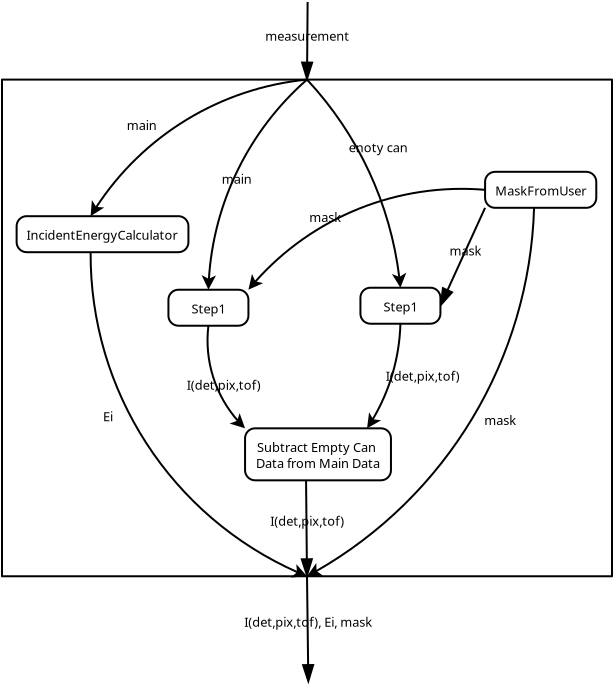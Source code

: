 <?xml version="1.0" encoding="UTF-8"?>
<dia:diagram xmlns:dia="http://www.lysator.liu.se/~alla/dia/">
  <dia:layer name="Background" visible="true">
    <dia:object type="Standard - Box" version="0" id="O0">
      <dia:attribute name="obj_pos">
        <dia:point val="2.195,-8.013"/>
      </dia:attribute>
      <dia:attribute name="obj_bb">
        <dia:rectangle val="2.145,-8.063;32.745,16.871"/>
      </dia:attribute>
      <dia:attribute name="elem_corner">
        <dia:point val="2.195,-8.013"/>
      </dia:attribute>
      <dia:attribute name="elem_width">
        <dia:real val="30.5"/>
      </dia:attribute>
      <dia:attribute name="elem_height">
        <dia:real val="24.834"/>
      </dia:attribute>
      <dia:attribute name="show_background">
        <dia:boolean val="false"/>
      </dia:attribute>
      <dia:attribute name="corner_radius">
        <dia:real val="1.175e-39"/>
      </dia:attribute>
    </dia:object>
    <dia:object type="UML - State" version="0" id="O1">
      <dia:attribute name="obj_pos">
        <dia:point val="2.926,-1.184"/>
      </dia:attribute>
      <dia:attribute name="obj_bb">
        <dia:rectangle val="2.926,-1.184;10.326,0.616"/>
      </dia:attribute>
      <dia:attribute name="elem_corner">
        <dia:point val="2.926,-1.184"/>
      </dia:attribute>
      <dia:attribute name="elem_width">
        <dia:real val="7.4"/>
      </dia:attribute>
      <dia:attribute name="elem_height">
        <dia:real val="1.8"/>
      </dia:attribute>
      <dia:attribute name="line_colour">
        <dia:color val="#000000"/>
      </dia:attribute>
      <dia:attribute name="fill_colour">
        <dia:color val="#ffffff"/>
      </dia:attribute>
      <dia:attribute name="text">
        <dia:composite type="text">
          <dia:attribute name="string">
            <dia:string>#IncidentEnergyCalculator#</dia:string>
          </dia:attribute>
          <dia:attribute name="font">
            <dia:font family="sans" style="0" name="Helvetica"/>
          </dia:attribute>
          <dia:attribute name="height">
            <dia:real val="0.8"/>
          </dia:attribute>
          <dia:attribute name="pos">
            <dia:point val="6.626,-0.134"/>
          </dia:attribute>
          <dia:attribute name="color">
            <dia:color val="#000000"/>
          </dia:attribute>
          <dia:attribute name="alignment">
            <dia:enum val="1"/>
          </dia:attribute>
        </dia:composite>
      </dia:attribute>
    </dia:object>
    <dia:object type="UML - State" version="0" id="O2">
      <dia:attribute name="obj_pos">
        <dia:point val="26.349,-3.401"/>
      </dia:attribute>
      <dia:attribute name="obj_bb">
        <dia:rectangle val="26.349,-3.401;31.249,-1.601"/>
      </dia:attribute>
      <dia:attribute name="elem_corner">
        <dia:point val="26.349,-3.401"/>
      </dia:attribute>
      <dia:attribute name="elem_width">
        <dia:real val="4.9"/>
      </dia:attribute>
      <dia:attribute name="elem_height">
        <dia:real val="1.8"/>
      </dia:attribute>
      <dia:attribute name="line_colour">
        <dia:color val="#000000"/>
      </dia:attribute>
      <dia:attribute name="fill_colour">
        <dia:color val="#ffffff"/>
      </dia:attribute>
      <dia:attribute name="text">
        <dia:composite type="text">
          <dia:attribute name="string">
            <dia:string>#MaskFromUser#</dia:string>
          </dia:attribute>
          <dia:attribute name="font">
            <dia:font family="sans" style="0" name="Helvetica"/>
          </dia:attribute>
          <dia:attribute name="height">
            <dia:real val="0.8"/>
          </dia:attribute>
          <dia:attribute name="pos">
            <dia:point val="28.799,-2.351"/>
          </dia:attribute>
          <dia:attribute name="color">
            <dia:color val="#000000"/>
          </dia:attribute>
          <dia:attribute name="alignment">
            <dia:enum val="1"/>
          </dia:attribute>
        </dia:composite>
      </dia:attribute>
    </dia:object>
    <dia:object type="UML - State" version="0" id="O3">
      <dia:attribute name="obj_pos">
        <dia:point val="14.348,9.423"/>
      </dia:attribute>
      <dia:attribute name="obj_bb">
        <dia:rectangle val="14.348,9.423;20.448,12.023"/>
      </dia:attribute>
      <dia:attribute name="elem_corner">
        <dia:point val="14.348,9.423"/>
      </dia:attribute>
      <dia:attribute name="elem_width">
        <dia:real val="6.1"/>
      </dia:attribute>
      <dia:attribute name="elem_height">
        <dia:real val="2.6"/>
      </dia:attribute>
      <dia:attribute name="line_colour">
        <dia:color val="#000000"/>
      </dia:attribute>
      <dia:attribute name="fill_colour">
        <dia:color val="#ffffff"/>
      </dia:attribute>
      <dia:attribute name="text">
        <dia:composite type="text">
          <dia:attribute name="string">
            <dia:string>#Subtract Empty Can 
Data from Main Data#</dia:string>
          </dia:attribute>
          <dia:attribute name="font">
            <dia:font family="sans" style="0" name="Helvetica"/>
          </dia:attribute>
          <dia:attribute name="height">
            <dia:real val="0.8"/>
          </dia:attribute>
          <dia:attribute name="pos">
            <dia:point val="17.398,10.473"/>
          </dia:attribute>
          <dia:attribute name="color">
            <dia:color val="#000000"/>
          </dia:attribute>
          <dia:attribute name="alignment">
            <dia:enum val="1"/>
          </dia:attribute>
        </dia:composite>
      </dia:attribute>
    </dia:object>
    <dia:object type="UML - Message" version="0" id="O4">
      <dia:attribute name="obj_pos">
        <dia:point val="26.349,-1.601"/>
      </dia:attribute>
      <dia:attribute name="obj_bb">
        <dia:rectangle val="23.731,-1.667;26.415,3.505"/>
      </dia:attribute>
      <dia:attribute name="conn_endpoints">
        <dia:point val="26.349,-1.601"/>
        <dia:point val="24.116,3.293"/>
      </dia:attribute>
      <dia:attribute name="line_colour">
        <dia:color val="#000000"/>
      </dia:attribute>
      <dia:attribute name="text">
        <dia:string>#mask#</dia:string>
      </dia:attribute>
      <dia:attribute name="type">
        <dia:enum val="0"/>
      </dia:attribute>
      <dia:attribute name="text_pos">
        <dia:point val="25.37,0.779"/>
      </dia:attribute>
      <dia:connections>
        <dia:connection handle="0" to="O2" connection="5"/>
        <dia:connection handle="1" to="O13" connection="4"/>
      </dia:connections>
    </dia:object>
    <dia:object type="Standard - Arc" version="0" id="O5">
      <dia:attribute name="obj_pos">
        <dia:point val="17.445,-8.013"/>
      </dia:attribute>
      <dia:attribute name="obj_bb">
        <dia:rectangle val="12.042,-8.08;17.512,2.751"/>
      </dia:attribute>
      <dia:attribute name="conn_endpoints">
        <dia:point val="17.445,-8.013"/>
        <dia:point val="12.516,2.493"/>
      </dia:attribute>
      <dia:attribute name="curve_distance">
        <dia:real val="1.215"/>
      </dia:attribute>
      <dia:attribute name="end_arrow">
        <dia:enum val="22"/>
      </dia:attribute>
      <dia:attribute name="end_arrow_length">
        <dia:real val="0.5"/>
      </dia:attribute>
      <dia:attribute name="end_arrow_width">
        <dia:real val="0.5"/>
      </dia:attribute>
      <dia:connections>
        <dia:connection handle="0" to="O0" connection="1"/>
        <dia:connection handle="1" to="O12" connection="1"/>
      </dia:connections>
    </dia:object>
    <dia:object type="Standard - Text" version="0" id="O6">
      <dia:attribute name="obj_pos">
        <dia:point val="13.182,-2.804"/>
      </dia:attribute>
      <dia:attribute name="obj_bb">
        <dia:rectangle val="13.182,-3.371;14.4,-2.369"/>
      </dia:attribute>
      <dia:attribute name="text">
        <dia:composite type="text">
          <dia:attribute name="string">
            <dia:string>#main#</dia:string>
          </dia:attribute>
          <dia:attribute name="font">
            <dia:font family="sans" style="0" name="Helvetica"/>
          </dia:attribute>
          <dia:attribute name="height">
            <dia:real val="0.8"/>
          </dia:attribute>
          <dia:attribute name="pos">
            <dia:point val="13.182,-2.804"/>
          </dia:attribute>
          <dia:attribute name="color">
            <dia:color val="#000000"/>
          </dia:attribute>
          <dia:attribute name="alignment">
            <dia:enum val="0"/>
          </dia:attribute>
        </dia:composite>
      </dia:attribute>
    </dia:object>
    <dia:object type="Standard - Arc" version="0" id="O7">
      <dia:attribute name="obj_pos">
        <dia:point val="17.445,-8.013"/>
      </dia:attribute>
      <dia:attribute name="obj_bb">
        <dia:rectangle val="17.379,-8.08;22.593,2.644"/>
      </dia:attribute>
      <dia:attribute name="conn_endpoints">
        <dia:point val="17.445,-8.013"/>
        <dia:point val="22.116,2.393"/>
      </dia:attribute>
      <dia:attribute name="curve_distance">
        <dia:real val="-0.947"/>
      </dia:attribute>
      <dia:attribute name="end_arrow">
        <dia:enum val="22"/>
      </dia:attribute>
      <dia:attribute name="end_arrow_length">
        <dia:real val="0.5"/>
      </dia:attribute>
      <dia:attribute name="end_arrow_width">
        <dia:real val="0.5"/>
      </dia:attribute>
      <dia:connections>
        <dia:connection handle="0" to="O0" connection="1"/>
        <dia:connection handle="1" to="O13" connection="1"/>
      </dia:connections>
    </dia:object>
    <dia:object type="Standard - Text" version="0" id="O8">
      <dia:attribute name="obj_pos">
        <dia:point val="19.527,-4.379"/>
      </dia:attribute>
      <dia:attribute name="obj_bb">
        <dia:rectangle val="19.527,-4.946;21.945,-3.944"/>
      </dia:attribute>
      <dia:attribute name="text">
        <dia:composite type="text">
          <dia:attribute name="string">
            <dia:string>#enoty can#</dia:string>
          </dia:attribute>
          <dia:attribute name="font">
            <dia:font family="sans" style="0" name="Helvetica"/>
          </dia:attribute>
          <dia:attribute name="height">
            <dia:real val="0.8"/>
          </dia:attribute>
          <dia:attribute name="pos">
            <dia:point val="19.527,-4.379"/>
          </dia:attribute>
          <dia:attribute name="color">
            <dia:color val="#000000"/>
          </dia:attribute>
          <dia:attribute name="alignment">
            <dia:enum val="0"/>
          </dia:attribute>
        </dia:composite>
      </dia:attribute>
    </dia:object>
    <dia:object type="Standard - Arc" version="0" id="O9">
      <dia:attribute name="obj_pos">
        <dia:point val="12.516,4.293"/>
      </dia:attribute>
      <dia:attribute name="obj_bb">
        <dia:rectangle val="12.421,4.229;14.836,9.638"/>
      </dia:attribute>
      <dia:attribute name="conn_endpoints">
        <dia:point val="12.516,4.293"/>
        <dia:point val="14.348,9.423"/>
      </dia:attribute>
      <dia:attribute name="curve_distance">
        <dia:real val="0.644"/>
      </dia:attribute>
      <dia:attribute name="end_arrow">
        <dia:enum val="22"/>
      </dia:attribute>
      <dia:attribute name="end_arrow_length">
        <dia:real val="0.5"/>
      </dia:attribute>
      <dia:attribute name="end_arrow_width">
        <dia:real val="0.5"/>
      </dia:attribute>
      <dia:connections>
        <dia:connection handle="0" to="O12" connection="6"/>
        <dia:connection handle="1" to="O3" connection="0"/>
      </dia:connections>
    </dia:object>
    <dia:object type="Standard - Arc" version="0" id="O10">
      <dia:attribute name="obj_pos">
        <dia:point val="17.445,-8.013"/>
      </dia:attribute>
      <dia:attribute name="obj_bb">
        <dia:rectangle val="6.317,-8.082;17.514,-0.734"/>
      </dia:attribute>
      <dia:attribute name="conn_endpoints">
        <dia:point val="17.445,-8.013"/>
        <dia:point val="6.626,-1.184"/>
      </dia:attribute>
      <dia:attribute name="curve_distance">
        <dia:real val="1.519"/>
      </dia:attribute>
      <dia:attribute name="end_arrow">
        <dia:enum val="22"/>
      </dia:attribute>
      <dia:attribute name="end_arrow_length">
        <dia:real val="0.5"/>
      </dia:attribute>
      <dia:attribute name="end_arrow_width">
        <dia:real val="0.5"/>
      </dia:attribute>
      <dia:connections>
        <dia:connection handle="0" to="O0" connection="1"/>
        <dia:connection handle="1" to="O1" connection="1"/>
      </dia:connections>
    </dia:object>
    <dia:object type="Standard - Text" version="0" id="O11">
      <dia:attribute name="obj_pos">
        <dia:point val="8.435,-5.493"/>
      </dia:attribute>
      <dia:attribute name="obj_bb">
        <dia:rectangle val="8.435,-6.061;9.652,-5.058"/>
      </dia:attribute>
      <dia:attribute name="text">
        <dia:composite type="text">
          <dia:attribute name="string">
            <dia:string>#main#</dia:string>
          </dia:attribute>
          <dia:attribute name="font">
            <dia:font family="sans" style="0" name="Helvetica"/>
          </dia:attribute>
          <dia:attribute name="height">
            <dia:real val="0.8"/>
          </dia:attribute>
          <dia:attribute name="pos">
            <dia:point val="8.435,-5.493"/>
          </dia:attribute>
          <dia:attribute name="color">
            <dia:color val="#000000"/>
          </dia:attribute>
          <dia:attribute name="alignment">
            <dia:enum val="0"/>
          </dia:attribute>
        </dia:composite>
      </dia:attribute>
    </dia:object>
    <dia:object type="UML - State" version="0" id="O12">
      <dia:attribute name="obj_pos">
        <dia:point val="10.516,2.493"/>
      </dia:attribute>
      <dia:attribute name="obj_bb">
        <dia:rectangle val="10.516,2.493;14.516,4.293"/>
      </dia:attribute>
      <dia:attribute name="elem_corner">
        <dia:point val="10.516,2.493"/>
      </dia:attribute>
      <dia:attribute name="elem_width">
        <dia:real val="4"/>
      </dia:attribute>
      <dia:attribute name="elem_height">
        <dia:real val="1.8"/>
      </dia:attribute>
      <dia:attribute name="line_colour">
        <dia:color val="#000000"/>
      </dia:attribute>
      <dia:attribute name="fill_colour">
        <dia:color val="#ffffff"/>
      </dia:attribute>
      <dia:attribute name="text">
        <dia:composite type="text">
          <dia:attribute name="string">
            <dia:string>#Step1#</dia:string>
          </dia:attribute>
          <dia:attribute name="font">
            <dia:font family="sans" style="0" name="Helvetica"/>
          </dia:attribute>
          <dia:attribute name="height">
            <dia:real val="0.8"/>
          </dia:attribute>
          <dia:attribute name="pos">
            <dia:point val="12.516,3.543"/>
          </dia:attribute>
          <dia:attribute name="color">
            <dia:color val="#000000"/>
          </dia:attribute>
          <dia:attribute name="alignment">
            <dia:enum val="1"/>
          </dia:attribute>
        </dia:composite>
      </dia:attribute>
    </dia:object>
    <dia:object type="UML - State" version="0" id="O13">
      <dia:attribute name="obj_pos">
        <dia:point val="20.116,2.393"/>
      </dia:attribute>
      <dia:attribute name="obj_bb">
        <dia:rectangle val="20.116,2.393;24.116,4.193"/>
      </dia:attribute>
      <dia:attribute name="elem_corner">
        <dia:point val="20.116,2.393"/>
      </dia:attribute>
      <dia:attribute name="elem_width">
        <dia:real val="4"/>
      </dia:attribute>
      <dia:attribute name="elem_height">
        <dia:real val="1.8"/>
      </dia:attribute>
      <dia:attribute name="line_colour">
        <dia:color val="#000000"/>
      </dia:attribute>
      <dia:attribute name="fill_colour">
        <dia:color val="#ffffff"/>
      </dia:attribute>
      <dia:attribute name="text">
        <dia:composite type="text">
          <dia:attribute name="string">
            <dia:string>#Step1#</dia:string>
          </dia:attribute>
          <dia:attribute name="font">
            <dia:font family="sans" style="0" name="Helvetica"/>
          </dia:attribute>
          <dia:attribute name="height">
            <dia:real val="0.8"/>
          </dia:attribute>
          <dia:attribute name="pos">
            <dia:point val="22.116,3.443"/>
          </dia:attribute>
          <dia:attribute name="color">
            <dia:color val="#000000"/>
          </dia:attribute>
          <dia:attribute name="alignment">
            <dia:enum val="1"/>
          </dia:attribute>
        </dia:composite>
      </dia:attribute>
    </dia:object>
    <dia:object type="Standard - Arc" version="0" id="O14">
      <dia:attribute name="obj_pos">
        <dia:point val="22.116,4.193"/>
      </dia:attribute>
      <dia:attribute name="obj_bb">
        <dia:rectangle val="19.957,4.131;22.179,9.622"/>
      </dia:attribute>
      <dia:attribute name="conn_endpoints">
        <dia:point val="22.116,4.193"/>
        <dia:point val="20.448,9.423"/>
      </dia:attribute>
      <dia:attribute name="curve_distance">
        <dia:real val="-0.388"/>
      </dia:attribute>
      <dia:attribute name="end_arrow">
        <dia:enum val="22"/>
      </dia:attribute>
      <dia:attribute name="end_arrow_length">
        <dia:real val="0.5"/>
      </dia:attribute>
      <dia:attribute name="end_arrow_width">
        <dia:real val="0.5"/>
      </dia:attribute>
      <dia:connections>
        <dia:connection handle="0" to="O13" connection="6"/>
        <dia:connection handle="1" to="O3" connection="2"/>
      </dia:connections>
    </dia:object>
    <dia:object type="Standard - Text" version="0" id="O15">
      <dia:attribute name="obj_pos">
        <dia:point val="11.435,7.493"/>
      </dia:attribute>
      <dia:attribute name="obj_bb">
        <dia:rectangle val="11.435,6.925;14.602,7.928"/>
      </dia:attribute>
      <dia:attribute name="text">
        <dia:composite type="text">
          <dia:attribute name="string">
            <dia:string>#I(det,pix,tof)#</dia:string>
          </dia:attribute>
          <dia:attribute name="font">
            <dia:font family="sans" style="0" name="Helvetica"/>
          </dia:attribute>
          <dia:attribute name="height">
            <dia:real val="0.8"/>
          </dia:attribute>
          <dia:attribute name="pos">
            <dia:point val="11.435,7.493"/>
          </dia:attribute>
          <dia:attribute name="color">
            <dia:color val="#000000"/>
          </dia:attribute>
          <dia:attribute name="alignment">
            <dia:enum val="0"/>
          </dia:attribute>
        </dia:composite>
      </dia:attribute>
    </dia:object>
    <dia:object type="Standard - Text" version="0" id="O16">
      <dia:attribute name="obj_pos">
        <dia:point val="21.385,7.043"/>
      </dia:attribute>
      <dia:attribute name="obj_bb">
        <dia:rectangle val="21.385,6.475;24.552,7.478"/>
      </dia:attribute>
      <dia:attribute name="text">
        <dia:composite type="text">
          <dia:attribute name="string">
            <dia:string>#I(det,pix,tof)#</dia:string>
          </dia:attribute>
          <dia:attribute name="font">
            <dia:font family="sans" style="0" name="Helvetica"/>
          </dia:attribute>
          <dia:attribute name="height">
            <dia:real val="0.8"/>
          </dia:attribute>
          <dia:attribute name="pos">
            <dia:point val="21.385,7.043"/>
          </dia:attribute>
          <dia:attribute name="color">
            <dia:color val="#000000"/>
          </dia:attribute>
          <dia:attribute name="alignment">
            <dia:enum val="0"/>
          </dia:attribute>
        </dia:composite>
      </dia:attribute>
    </dia:object>
    <dia:object type="UML - Message" version="0" id="O17">
      <dia:attribute name="obj_pos">
        <dia:point val="17.398,12.023"/>
      </dia:attribute>
      <dia:attribute name="obj_bb">
        <dia:rectangle val="15.877,11.972;19.027,16.875"/>
      </dia:attribute>
      <dia:attribute name="conn_endpoints">
        <dia:point val="17.398,12.023"/>
        <dia:point val="17.445,16.821"/>
      </dia:attribute>
      <dia:attribute name="line_colour">
        <dia:color val="#000000"/>
      </dia:attribute>
      <dia:attribute name="text">
        <dia:string>#I(det,pix,tof)#</dia:string>
      </dia:attribute>
      <dia:attribute name="type">
        <dia:enum val="0"/>
      </dia:attribute>
      <dia:attribute name="text_pos">
        <dia:point val="17.452,14.298"/>
      </dia:attribute>
      <dia:connections>
        <dia:connection handle="0" to="O3" connection="6"/>
        <dia:connection handle="1" to="O0" connection="6"/>
      </dia:connections>
    </dia:object>
    <dia:object type="Standard - Arc" version="0" id="O18">
      <dia:attribute name="obj_pos">
        <dia:point val="26.349,-2.501"/>
      </dia:attribute>
      <dia:attribute name="obj_bb">
        <dia:rectangle val="14.275,-2.6;26.415,2.973"/>
      </dia:attribute>
      <dia:attribute name="conn_endpoints">
        <dia:point val="26.349,-2.501"/>
        <dia:point val="14.516,2.493"/>
      </dia:attribute>
      <dia:attribute name="curve_distance">
        <dia:real val="1.585"/>
      </dia:attribute>
      <dia:attribute name="end_arrow">
        <dia:enum val="22"/>
      </dia:attribute>
      <dia:attribute name="end_arrow_length">
        <dia:real val="0.5"/>
      </dia:attribute>
      <dia:attribute name="end_arrow_width">
        <dia:real val="0.5"/>
      </dia:attribute>
      <dia:connections>
        <dia:connection handle="0" to="O2" connection="3"/>
        <dia:connection handle="1" to="O12" connection="2"/>
      </dia:connections>
    </dia:object>
    <dia:object type="Standard - Arc" version="0" id="O19">
      <dia:attribute name="obj_pos">
        <dia:point val="6.626,0.616"/>
      </dia:attribute>
      <dia:attribute name="obj_bb">
        <dia:rectangle val="6.576,0.547;17.889,17.14"/>
      </dia:attribute>
      <dia:attribute name="conn_endpoints">
        <dia:point val="6.626,0.616"/>
        <dia:point val="17.445,16.821"/>
      </dia:attribute>
      <dia:attribute name="curve_distance">
        <dia:real val="2.988"/>
      </dia:attribute>
      <dia:attribute name="end_arrow">
        <dia:enum val="22"/>
      </dia:attribute>
      <dia:attribute name="end_arrow_length">
        <dia:real val="0.5"/>
      </dia:attribute>
      <dia:attribute name="end_arrow_width">
        <dia:real val="0.5"/>
      </dia:attribute>
      <dia:connections>
        <dia:connection handle="0" to="O1" connection="6"/>
        <dia:connection handle="1" to="O0" connection="6"/>
      </dia:connections>
    </dia:object>
    <dia:object type="UML - Message" version="0" id="O20">
      <dia:attribute name="obj_pos">
        <dia:point val="17.476,-11.892"/>
      </dia:attribute>
      <dia:attribute name="obj_bb">
        <dia:rectangle val="15.71,-11.943;19.21,-7.96"/>
      </dia:attribute>
      <dia:attribute name="conn_endpoints">
        <dia:point val="17.476,-11.892"/>
        <dia:point val="17.445,-8.013"/>
      </dia:attribute>
      <dia:attribute name="line_colour">
        <dia:color val="#000000"/>
      </dia:attribute>
      <dia:attribute name="text">
        <dia:string>#measurement#</dia:string>
      </dia:attribute>
      <dia:attribute name="type">
        <dia:enum val="0"/>
      </dia:attribute>
      <dia:attribute name="text_pos">
        <dia:point val="17.46,-9.953"/>
      </dia:attribute>
      <dia:connections>
        <dia:connection handle="1" to="O0" connection="1"/>
      </dia:connections>
    </dia:object>
    <dia:object type="Standard - Arc" version="0" id="O21">
      <dia:attribute name="obj_pos">
        <dia:point val="28.799,-1.601"/>
      </dia:attribute>
      <dia:attribute name="obj_bb">
        <dia:rectangle val="16.993,-1.67;28.868,17.126"/>
      </dia:attribute>
      <dia:attribute name="conn_endpoints">
        <dia:point val="28.799,-1.601"/>
        <dia:point val="17.445,16.821"/>
      </dia:attribute>
      <dia:attribute name="curve_distance">
        <dia:real val="-2.894"/>
      </dia:attribute>
      <dia:attribute name="end_arrow">
        <dia:enum val="22"/>
      </dia:attribute>
      <dia:attribute name="end_arrow_length">
        <dia:real val="0.5"/>
      </dia:attribute>
      <dia:attribute name="end_arrow_width">
        <dia:real val="0.5"/>
      </dia:attribute>
      <dia:connections>
        <dia:connection handle="0" to="O2" connection="6"/>
        <dia:connection handle="1" to="O0" connection="6"/>
      </dia:connections>
    </dia:object>
    <dia:object type="Standard - Text" version="0" id="O22">
      <dia:attribute name="obj_pos">
        <dia:point val="26.313,9.257"/>
      </dia:attribute>
      <dia:attribute name="obj_bb">
        <dia:rectangle val="26.313,8.689;27.681,9.692"/>
      </dia:attribute>
      <dia:attribute name="text">
        <dia:composite type="text">
          <dia:attribute name="string">
            <dia:string>#mask#</dia:string>
          </dia:attribute>
          <dia:attribute name="font">
            <dia:font family="sans" style="0" name="Helvetica"/>
          </dia:attribute>
          <dia:attribute name="height">
            <dia:real val="0.8"/>
          </dia:attribute>
          <dia:attribute name="pos">
            <dia:point val="26.313,9.257"/>
          </dia:attribute>
          <dia:attribute name="color">
            <dia:color val="#000000"/>
          </dia:attribute>
          <dia:attribute name="alignment">
            <dia:enum val="0"/>
          </dia:attribute>
        </dia:composite>
      </dia:attribute>
    </dia:object>
    <dia:object type="Standard - Text" version="0" id="O23">
      <dia:attribute name="obj_pos">
        <dia:point val="7.245,9.071"/>
      </dia:attribute>
      <dia:attribute name="obj_bb">
        <dia:rectangle val="7.228,8.503;7.745,9.506"/>
      </dia:attribute>
      <dia:attribute name="text">
        <dia:composite type="text">
          <dia:attribute name="string">
            <dia:string>#Ei#</dia:string>
          </dia:attribute>
          <dia:attribute name="font">
            <dia:font family="sans" style="0" name="Helvetica"/>
          </dia:attribute>
          <dia:attribute name="height">
            <dia:real val="0.8"/>
          </dia:attribute>
          <dia:attribute name="pos">
            <dia:point val="7.245,9.071"/>
          </dia:attribute>
          <dia:attribute name="color">
            <dia:color val="#000000"/>
          </dia:attribute>
          <dia:attribute name="alignment">
            <dia:enum val="0"/>
          </dia:attribute>
        </dia:composite>
      </dia:attribute>
    </dia:object>
    <dia:object type="Standard - Text" version="0" id="O24">
      <dia:attribute name="obj_pos">
        <dia:point val="17.555,-0.889"/>
      </dia:attribute>
      <dia:attribute name="obj_bb">
        <dia:rectangle val="17.538,-1.457;18.905,-0.454"/>
      </dia:attribute>
      <dia:attribute name="text">
        <dia:composite type="text">
          <dia:attribute name="string">
            <dia:string>#mask#</dia:string>
          </dia:attribute>
          <dia:attribute name="font">
            <dia:font family="sans" style="0" name="Helvetica"/>
          </dia:attribute>
          <dia:attribute name="height">
            <dia:real val="0.8"/>
          </dia:attribute>
          <dia:attribute name="pos">
            <dia:point val="17.555,-0.889"/>
          </dia:attribute>
          <dia:attribute name="color">
            <dia:color val="#000000"/>
          </dia:attribute>
          <dia:attribute name="alignment">
            <dia:enum val="0"/>
          </dia:attribute>
        </dia:composite>
      </dia:attribute>
    </dia:object>
    <dia:object type="UML - Message" version="0" id="O25">
      <dia:attribute name="obj_pos">
        <dia:point val="17.445,16.821"/>
      </dia:attribute>
      <dia:attribute name="obj_bb">
        <dia:rectangle val="14.659,16.77;20.359,22.166"/>
      </dia:attribute>
      <dia:attribute name="conn_endpoints">
        <dia:point val="17.445,16.821"/>
        <dia:point val="17.512,22.111"/>
      </dia:attribute>
      <dia:attribute name="line_colour">
        <dia:color val="#000000"/>
      </dia:attribute>
      <dia:attribute name="text">
        <dia:string>#I(det,pix,tof), Ei, mask#</dia:string>
      </dia:attribute>
      <dia:attribute name="type">
        <dia:enum val="0"/>
      </dia:attribute>
      <dia:attribute name="text_pos">
        <dia:point val="17.509,19.343"/>
      </dia:attribute>
      <dia:connections>
        <dia:connection handle="0" to="O0" connection="6"/>
      </dia:connections>
    </dia:object>
  </dia:layer>
</dia:diagram>
